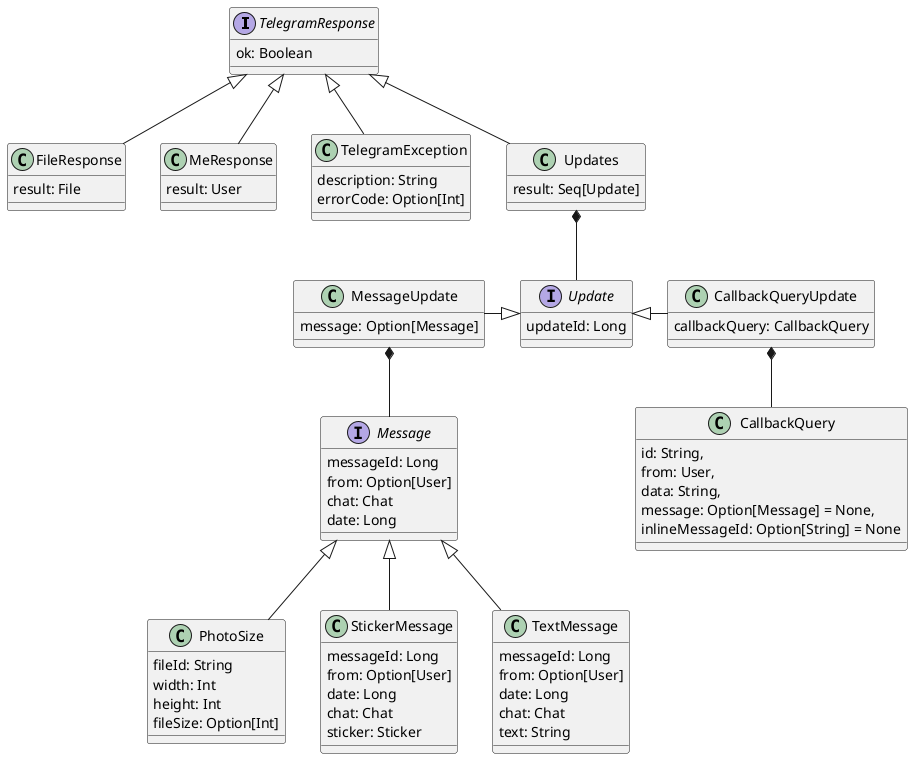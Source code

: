 @startuml

interface TelegramResponse {
    ok: Boolean
}

class FileResponse {
    result: File
}

class MeResponse {
    result: User
}

class TelegramException {
    description: String
    errorCode: Option[Int]
}

class Updates {
    result: Seq[Update]
}

interface Update {
    updateId: Long
}

class MessageUpdate {
    message: Option[Message]
}

class CallbackQueryUpdate {
    callbackQuery: CallbackQuery
}

TelegramException -up-|> TelegramResponse
FileResponse -up-|> TelegramResponse
MeResponse -up-|> TelegramResponse
Updates -up-|> TelegramResponse
Updates *-down- Update
MessageUpdate -right-|> Update
MessageUpdate *-down- Message
CallbackQueryUpdate -left-|> Update
CallbackQueryUpdate *-down- CallbackQuery

interface Message {
   messageId: Long
   from: Option[User]
   chat: Chat
   date: Long
}

class PhotoSize {
    fileId: String
    width: Int
    height: Int
    fileSize: Option[Int]
}

class StickerMessage {
    messageId: Long
    from: Option[User]
    date: Long
    chat: Chat
    sticker: Sticker
}

class TextMessage {
 messageId: Long
 from: Option[User]
 date: Long
 chat: Chat
 text: String
}

TextMessage -up-|> Message
PhotoSize  -up-|> Message
StickerMessage -up-|> Message

class CallbackQuery {
  id: String,
  from: User,
  data: String,
  message: Option[Message] = None,
  inlineMessageId: Option[String] = None
}

@enduml